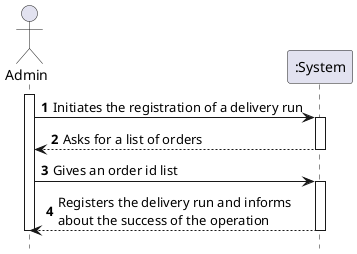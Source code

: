 @startuml
autonumber
hide footbox

actor "Admin" as ADM

participant ":System" as SYST

activate ADM

ADM -> SYST : Initiates the registration of a delivery run
activate SYST

SYST --> ADM: Asks for a list of orders

deactivate SYST



ADM -> SYST : Gives an order id list
activate SYST


SYST --> ADM : Registers the delivery run and informs\nabout the success of the operation
deactivate SYST

deactivate ADM

@enduml